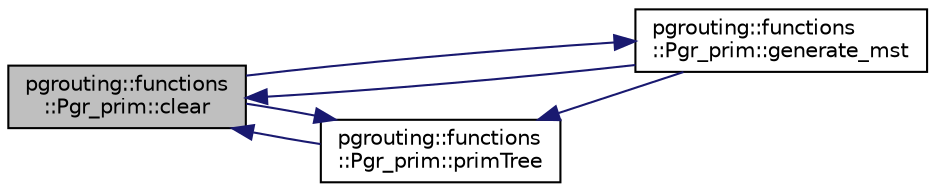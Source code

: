 digraph "pgrouting::functions::Pgr_prim::clear"
{
  edge [fontname="Helvetica",fontsize="10",labelfontname="Helvetica",labelfontsize="10"];
  node [fontname="Helvetica",fontsize="10",shape=record];
  rankdir="LR";
  Node19 [label="pgrouting::functions\l::Pgr_prim::clear",height=0.2,width=0.4,color="black", fillcolor="grey75", style="filled", fontcolor="black"];
  Node19 -> Node20 [dir="back",color="midnightblue",fontsize="10",style="solid",fontname="Helvetica"];
  Node20 [label="pgrouting::functions\l::Pgr_prim::generate_mst",height=0.2,width=0.4,color="black", fillcolor="white", style="filled",URL="$classpgrouting_1_1functions_1_1Pgr__prim.html#a82f2edb499c418880cabe32d0a57c93e"];
  Node20 -> Node19 [dir="back",color="midnightblue",fontsize="10",style="solid",fontname="Helvetica"];
  Node19 -> Node21 [dir="back",color="midnightblue",fontsize="10",style="solid",fontname="Helvetica"];
  Node21 [label="pgrouting::functions\l::Pgr_prim::primTree",height=0.2,width=0.4,color="black", fillcolor="white", style="filled",URL="$classpgrouting_1_1functions_1_1Pgr__prim.html#a99fca49f2a732c5222f877864aea477f"];
  Node21 -> Node19 [dir="back",color="midnightblue",fontsize="10",style="solid",fontname="Helvetica"];
  Node21 -> Node20 [dir="back",color="midnightblue",fontsize="10",style="solid",fontname="Helvetica"];
}
